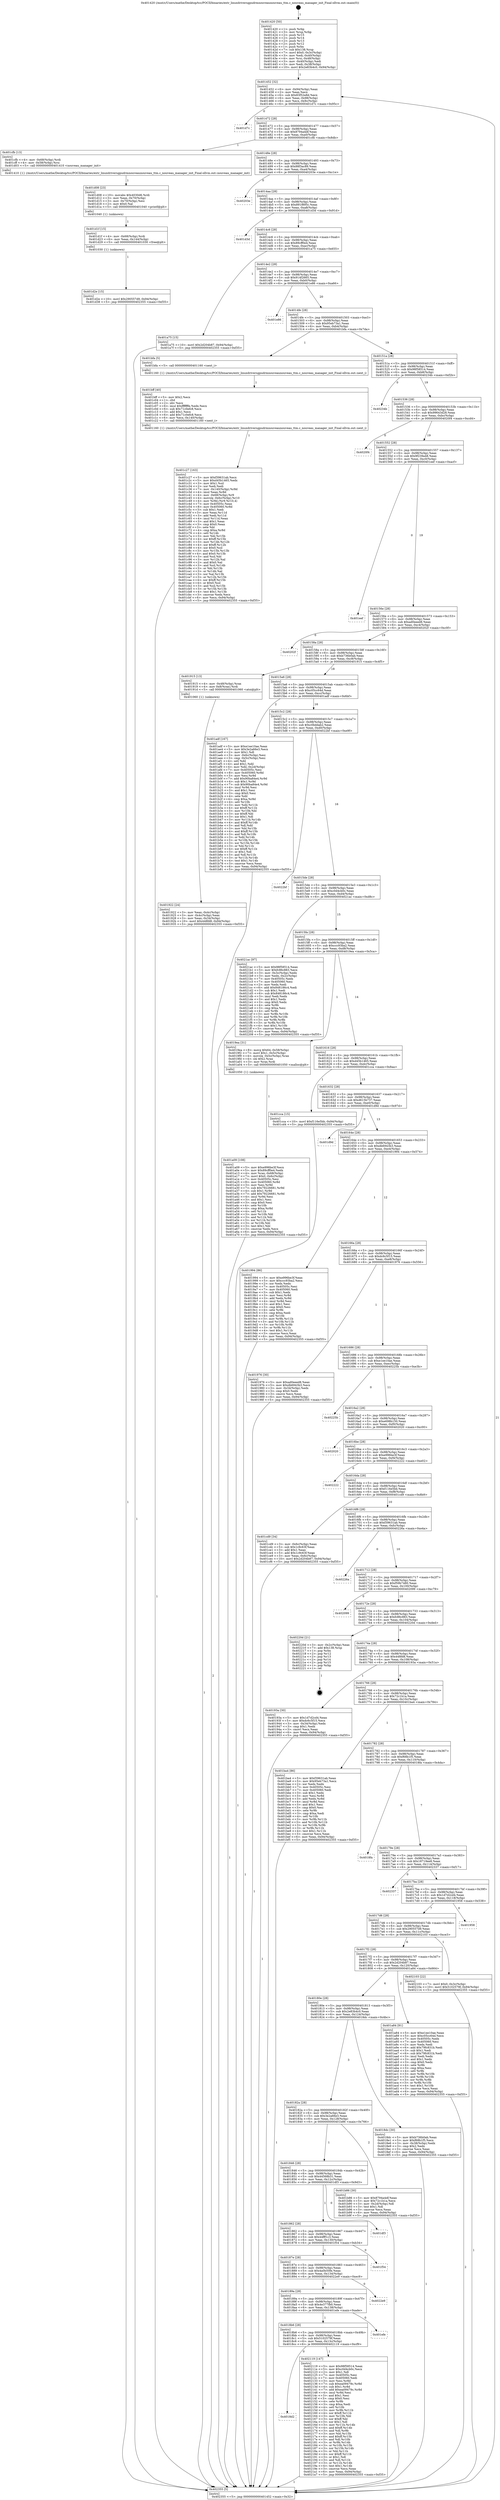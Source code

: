digraph "0x401420" {
  label = "0x401420 (/mnt/c/Users/mathe/Desktop/tcc/POCII/binaries/extr_linuxdriversgpudrmnouveaunouveau_ttm.c_nouveau_manager_init_Final-ollvm.out::main(0))"
  labelloc = "t"
  node[shape=record]

  Entry [label="",width=0.3,height=0.3,shape=circle,fillcolor=black,style=filled]
  "0x401452" [label="{
     0x401452 [32]\l
     | [instrs]\l
     &nbsp;&nbsp;0x401452 \<+6\>: mov -0x94(%rbp),%eax\l
     &nbsp;&nbsp;0x401458 \<+2\>: mov %eax,%ecx\l
     &nbsp;&nbsp;0x40145a \<+6\>: sub $0x83f52e8d,%ecx\l
     &nbsp;&nbsp;0x401460 \<+6\>: mov %eax,-0x98(%rbp)\l
     &nbsp;&nbsp;0x401466 \<+6\>: mov %ecx,-0x9c(%rbp)\l
     &nbsp;&nbsp;0x40146c \<+6\>: je 0000000000401d7c \<main+0x95c\>\l
  }"]
  "0x401d7c" [label="{
     0x401d7c\l
  }", style=dashed]
  "0x401472" [label="{
     0x401472 [28]\l
     | [instrs]\l
     &nbsp;&nbsp;0x401472 \<+5\>: jmp 0000000000401477 \<main+0x57\>\l
     &nbsp;&nbsp;0x401477 \<+6\>: mov -0x98(%rbp),%eax\l
     &nbsp;&nbsp;0x40147d \<+5\>: sub $0x8794a4df,%eax\l
     &nbsp;&nbsp;0x401482 \<+6\>: mov %eax,-0xa0(%rbp)\l
     &nbsp;&nbsp;0x401488 \<+6\>: je 0000000000401cfb \<main+0x8db\>\l
  }"]
  Exit [label="",width=0.3,height=0.3,shape=circle,fillcolor=black,style=filled,peripheries=2]
  "0x401cfb" [label="{
     0x401cfb [13]\l
     | [instrs]\l
     &nbsp;&nbsp;0x401cfb \<+4\>: mov -0x68(%rbp),%rdi\l
     &nbsp;&nbsp;0x401cff \<+4\>: mov -0x58(%rbp),%rsi\l
     &nbsp;&nbsp;0x401d03 \<+5\>: call 0000000000401410 \<nouveau_manager_init\>\l
     | [calls]\l
     &nbsp;&nbsp;0x401410 \{1\} (/mnt/c/Users/mathe/Desktop/tcc/POCII/binaries/extr_linuxdriversgpudrmnouveaunouveau_ttm.c_nouveau_manager_init_Final-ollvm.out::nouveau_manager_init)\l
  }"]
  "0x40148e" [label="{
     0x40148e [28]\l
     | [instrs]\l
     &nbsp;&nbsp;0x40148e \<+5\>: jmp 0000000000401493 \<main+0x73\>\l
     &nbsp;&nbsp;0x401493 \<+6\>: mov -0x98(%rbp),%eax\l
     &nbsp;&nbsp;0x401499 \<+5\>: sub $0x88f3ac89,%eax\l
     &nbsp;&nbsp;0x40149e \<+6\>: mov %eax,-0xa4(%rbp)\l
     &nbsp;&nbsp;0x4014a4 \<+6\>: je 000000000040203e \<main+0xc1e\>\l
  }"]
  "0x4018d2" [label="{
     0x4018d2\l
  }", style=dashed]
  "0x40203e" [label="{
     0x40203e\l
  }", style=dashed]
  "0x4014aa" [label="{
     0x4014aa [28]\l
     | [instrs]\l
     &nbsp;&nbsp;0x4014aa \<+5\>: jmp 00000000004014af \<main+0x8f\>\l
     &nbsp;&nbsp;0x4014af \<+6\>: mov -0x98(%rbp),%eax\l
     &nbsp;&nbsp;0x4014b5 \<+5\>: sub $0x891f895c,%eax\l
     &nbsp;&nbsp;0x4014ba \<+6\>: mov %eax,-0xa8(%rbp)\l
     &nbsp;&nbsp;0x4014c0 \<+6\>: je 0000000000401d3d \<main+0x91d\>\l
  }"]
  "0x402119" [label="{
     0x402119 [147]\l
     | [instrs]\l
     &nbsp;&nbsp;0x402119 \<+5\>: mov $0x98f58514,%eax\l
     &nbsp;&nbsp;0x40211e \<+5\>: mov $0xc0d4cb0c,%ecx\l
     &nbsp;&nbsp;0x402123 \<+2\>: mov $0x1,%dl\l
     &nbsp;&nbsp;0x402125 \<+7\>: mov 0x40505c,%esi\l
     &nbsp;&nbsp;0x40212c \<+7\>: mov 0x405060,%edi\l
     &nbsp;&nbsp;0x402133 \<+3\>: mov %esi,%r8d\l
     &nbsp;&nbsp;0x402136 \<+7\>: sub $0xea09479c,%r8d\l
     &nbsp;&nbsp;0x40213d \<+4\>: sub $0x1,%r8d\l
     &nbsp;&nbsp;0x402141 \<+7\>: add $0xea09479c,%r8d\l
     &nbsp;&nbsp;0x402148 \<+4\>: imul %r8d,%esi\l
     &nbsp;&nbsp;0x40214c \<+3\>: and $0x1,%esi\l
     &nbsp;&nbsp;0x40214f \<+3\>: cmp $0x0,%esi\l
     &nbsp;&nbsp;0x402152 \<+4\>: sete %r9b\l
     &nbsp;&nbsp;0x402156 \<+3\>: cmp $0xa,%edi\l
     &nbsp;&nbsp;0x402159 \<+4\>: setl %r10b\l
     &nbsp;&nbsp;0x40215d \<+3\>: mov %r9b,%r11b\l
     &nbsp;&nbsp;0x402160 \<+4\>: xor $0xff,%r11b\l
     &nbsp;&nbsp;0x402164 \<+3\>: mov %r10b,%bl\l
     &nbsp;&nbsp;0x402167 \<+3\>: xor $0xff,%bl\l
     &nbsp;&nbsp;0x40216a \<+3\>: xor $0x1,%dl\l
     &nbsp;&nbsp;0x40216d \<+3\>: mov %r11b,%r14b\l
     &nbsp;&nbsp;0x402170 \<+4\>: and $0xff,%r14b\l
     &nbsp;&nbsp;0x402174 \<+3\>: and %dl,%r9b\l
     &nbsp;&nbsp;0x402177 \<+3\>: mov %bl,%r15b\l
     &nbsp;&nbsp;0x40217a \<+4\>: and $0xff,%r15b\l
     &nbsp;&nbsp;0x40217e \<+3\>: and %dl,%r10b\l
     &nbsp;&nbsp;0x402181 \<+3\>: or %r9b,%r14b\l
     &nbsp;&nbsp;0x402184 \<+3\>: or %r10b,%r15b\l
     &nbsp;&nbsp;0x402187 \<+3\>: xor %r15b,%r14b\l
     &nbsp;&nbsp;0x40218a \<+3\>: or %bl,%r11b\l
     &nbsp;&nbsp;0x40218d \<+4\>: xor $0xff,%r11b\l
     &nbsp;&nbsp;0x402191 \<+3\>: or $0x1,%dl\l
     &nbsp;&nbsp;0x402194 \<+3\>: and %dl,%r11b\l
     &nbsp;&nbsp;0x402197 \<+3\>: or %r11b,%r14b\l
     &nbsp;&nbsp;0x40219a \<+4\>: test $0x1,%r14b\l
     &nbsp;&nbsp;0x40219e \<+3\>: cmovne %ecx,%eax\l
     &nbsp;&nbsp;0x4021a1 \<+6\>: mov %eax,-0x94(%rbp)\l
     &nbsp;&nbsp;0x4021a7 \<+5\>: jmp 0000000000402355 \<main+0xf35\>\l
  }"]
  "0x401d3d" [label="{
     0x401d3d\l
  }", style=dashed]
  "0x4014c6" [label="{
     0x4014c6 [28]\l
     | [instrs]\l
     &nbsp;&nbsp;0x4014c6 \<+5\>: jmp 00000000004014cb \<main+0xab\>\l
     &nbsp;&nbsp;0x4014cb \<+6\>: mov -0x98(%rbp),%eax\l
     &nbsp;&nbsp;0x4014d1 \<+5\>: sub $0x89cff0e4,%eax\l
     &nbsp;&nbsp;0x4014d6 \<+6\>: mov %eax,-0xac(%rbp)\l
     &nbsp;&nbsp;0x4014dc \<+6\>: je 0000000000401a75 \<main+0x655\>\l
  }"]
  "0x4018b6" [label="{
     0x4018b6 [28]\l
     | [instrs]\l
     &nbsp;&nbsp;0x4018b6 \<+5\>: jmp 00000000004018bb \<main+0x49b\>\l
     &nbsp;&nbsp;0x4018bb \<+6\>: mov -0x98(%rbp),%eax\l
     &nbsp;&nbsp;0x4018c1 \<+5\>: sub $0x5102579f,%eax\l
     &nbsp;&nbsp;0x4018c6 \<+6\>: mov %eax,-0x13c(%rbp)\l
     &nbsp;&nbsp;0x4018cc \<+6\>: je 0000000000402119 \<main+0xcf9\>\l
  }"]
  "0x401a75" [label="{
     0x401a75 [15]\l
     | [instrs]\l
     &nbsp;&nbsp;0x401a75 \<+10\>: movl $0x2d204b87,-0x94(%rbp)\l
     &nbsp;&nbsp;0x401a7f \<+5\>: jmp 0000000000402355 \<main+0xf35\>\l
  }"]
  "0x4014e2" [label="{
     0x4014e2 [28]\l
     | [instrs]\l
     &nbsp;&nbsp;0x4014e2 \<+5\>: jmp 00000000004014e7 \<main+0xc7\>\l
     &nbsp;&nbsp;0x4014e7 \<+6\>: mov -0x98(%rbp),%eax\l
     &nbsp;&nbsp;0x4014ed \<+5\>: sub $0x914f2665,%eax\l
     &nbsp;&nbsp;0x4014f2 \<+6\>: mov %eax,-0xb0(%rbp)\l
     &nbsp;&nbsp;0x4014f8 \<+6\>: je 0000000000401e86 \<main+0xa66\>\l
  }"]
  "0x401efe" [label="{
     0x401efe\l
  }", style=dashed]
  "0x401e86" [label="{
     0x401e86\l
  }", style=dashed]
  "0x4014fe" [label="{
     0x4014fe [28]\l
     | [instrs]\l
     &nbsp;&nbsp;0x4014fe \<+5\>: jmp 0000000000401503 \<main+0xe3\>\l
     &nbsp;&nbsp;0x401503 \<+6\>: mov -0x98(%rbp),%eax\l
     &nbsp;&nbsp;0x401509 \<+5\>: sub $0x95eb73a1,%eax\l
     &nbsp;&nbsp;0x40150e \<+6\>: mov %eax,-0xb4(%rbp)\l
     &nbsp;&nbsp;0x401514 \<+6\>: je 0000000000401bfa \<main+0x7da\>\l
  }"]
  "0x40189a" [label="{
     0x40189a [28]\l
     | [instrs]\l
     &nbsp;&nbsp;0x40189a \<+5\>: jmp 000000000040189f \<main+0x47f\>\l
     &nbsp;&nbsp;0x40189f \<+6\>: mov -0x98(%rbp),%eax\l
     &nbsp;&nbsp;0x4018a5 \<+5\>: sub $0x4e377fb0,%eax\l
     &nbsp;&nbsp;0x4018aa \<+6\>: mov %eax,-0x138(%rbp)\l
     &nbsp;&nbsp;0x4018b0 \<+6\>: je 0000000000401efe \<main+0xade\>\l
  }"]
  "0x401bfa" [label="{
     0x401bfa [5]\l
     | [instrs]\l
     &nbsp;&nbsp;0x401bfa \<+5\>: call 0000000000401160 \<next_i\>\l
     | [calls]\l
     &nbsp;&nbsp;0x401160 \{1\} (/mnt/c/Users/mathe/Desktop/tcc/POCII/binaries/extr_linuxdriversgpudrmnouveaunouveau_ttm.c_nouveau_manager_init_Final-ollvm.out::next_i)\l
  }"]
  "0x40151a" [label="{
     0x40151a [28]\l
     | [instrs]\l
     &nbsp;&nbsp;0x40151a \<+5\>: jmp 000000000040151f \<main+0xff\>\l
     &nbsp;&nbsp;0x40151f \<+6\>: mov -0x98(%rbp),%eax\l
     &nbsp;&nbsp;0x401525 \<+5\>: sub $0x98f58514,%eax\l
     &nbsp;&nbsp;0x40152a \<+6\>: mov %eax,-0xb8(%rbp)\l
     &nbsp;&nbsp;0x401530 \<+6\>: je 000000000040234b \<main+0xf2b\>\l
  }"]
  "0x4022e9" [label="{
     0x4022e9\l
  }", style=dashed]
  "0x40234b" [label="{
     0x40234b\l
  }", style=dashed]
  "0x401536" [label="{
     0x401536 [28]\l
     | [instrs]\l
     &nbsp;&nbsp;0x401536 \<+5\>: jmp 000000000040153b \<main+0x11b\>\l
     &nbsp;&nbsp;0x40153b \<+6\>: mov -0x98(%rbp),%eax\l
     &nbsp;&nbsp;0x401541 \<+5\>: sub $0x99643d28,%eax\l
     &nbsp;&nbsp;0x401546 \<+6\>: mov %eax,-0xbc(%rbp)\l
     &nbsp;&nbsp;0x40154c \<+6\>: je 00000000004020f4 \<main+0xcd4\>\l
  }"]
  "0x40187e" [label="{
     0x40187e [28]\l
     | [instrs]\l
     &nbsp;&nbsp;0x40187e \<+5\>: jmp 0000000000401883 \<main+0x463\>\l
     &nbsp;&nbsp;0x401883 \<+6\>: mov -0x98(%rbp),%eax\l
     &nbsp;&nbsp;0x401889 \<+5\>: sub $0x4a0b50fe,%eax\l
     &nbsp;&nbsp;0x40188e \<+6\>: mov %eax,-0x134(%rbp)\l
     &nbsp;&nbsp;0x401894 \<+6\>: je 00000000004022e9 \<main+0xec9\>\l
  }"]
  "0x4020f4" [label="{
     0x4020f4\l
  }", style=dashed]
  "0x401552" [label="{
     0x401552 [28]\l
     | [instrs]\l
     &nbsp;&nbsp;0x401552 \<+5\>: jmp 0000000000401557 \<main+0x137\>\l
     &nbsp;&nbsp;0x401557 \<+6\>: mov -0x98(%rbp),%eax\l
     &nbsp;&nbsp;0x40155d \<+5\>: sub $0x9f239a48,%eax\l
     &nbsp;&nbsp;0x401562 \<+6\>: mov %eax,-0xc0(%rbp)\l
     &nbsp;&nbsp;0x401568 \<+6\>: je 0000000000401eef \<main+0xacf\>\l
  }"]
  "0x401f54" [label="{
     0x401f54\l
  }", style=dashed]
  "0x401eef" [label="{
     0x401eef\l
  }", style=dashed]
  "0x40156e" [label="{
     0x40156e [28]\l
     | [instrs]\l
     &nbsp;&nbsp;0x40156e \<+5\>: jmp 0000000000401573 \<main+0x153\>\l
     &nbsp;&nbsp;0x401573 \<+6\>: mov -0x98(%rbp),%eax\l
     &nbsp;&nbsp;0x401579 \<+5\>: sub $0xad0eeed8,%eax\l
     &nbsp;&nbsp;0x40157e \<+6\>: mov %eax,-0xc4(%rbp)\l
     &nbsp;&nbsp;0x401584 \<+6\>: je 000000000040202f \<main+0xc0f\>\l
  }"]
  "0x401862" [label="{
     0x401862 [28]\l
     | [instrs]\l
     &nbsp;&nbsp;0x401862 \<+5\>: jmp 0000000000401867 \<main+0x447\>\l
     &nbsp;&nbsp;0x401867 \<+6\>: mov -0x98(%rbp),%eax\l
     &nbsp;&nbsp;0x40186d \<+5\>: sub $0x44fff1c3,%eax\l
     &nbsp;&nbsp;0x401872 \<+6\>: mov %eax,-0x130(%rbp)\l
     &nbsp;&nbsp;0x401878 \<+6\>: je 0000000000401f54 \<main+0xb34\>\l
  }"]
  "0x40202f" [label="{
     0x40202f\l
  }", style=dashed]
  "0x40158a" [label="{
     0x40158a [28]\l
     | [instrs]\l
     &nbsp;&nbsp;0x40158a \<+5\>: jmp 000000000040158f \<main+0x16f\>\l
     &nbsp;&nbsp;0x40158f \<+6\>: mov -0x98(%rbp),%eax\l
     &nbsp;&nbsp;0x401595 \<+5\>: sub $0xb736b0ab,%eax\l
     &nbsp;&nbsp;0x40159a \<+6\>: mov %eax,-0xc8(%rbp)\l
     &nbsp;&nbsp;0x4015a0 \<+6\>: je 0000000000401915 \<main+0x4f5\>\l
  }"]
  "0x401df3" [label="{
     0x401df3\l
  }", style=dashed]
  "0x401915" [label="{
     0x401915 [13]\l
     | [instrs]\l
     &nbsp;&nbsp;0x401915 \<+4\>: mov -0x48(%rbp),%rax\l
     &nbsp;&nbsp;0x401919 \<+4\>: mov 0x8(%rax),%rdi\l
     &nbsp;&nbsp;0x40191d \<+5\>: call 0000000000401060 \<atoi@plt\>\l
     | [calls]\l
     &nbsp;&nbsp;0x401060 \{1\} (unknown)\l
  }"]
  "0x4015a6" [label="{
     0x4015a6 [28]\l
     | [instrs]\l
     &nbsp;&nbsp;0x4015a6 \<+5\>: jmp 00000000004015ab \<main+0x18b\>\l
     &nbsp;&nbsp;0x4015ab \<+6\>: mov -0x98(%rbp),%eax\l
     &nbsp;&nbsp;0x4015b1 \<+5\>: sub $0xc05cc64d,%eax\l
     &nbsp;&nbsp;0x4015b6 \<+6\>: mov %eax,-0xcc(%rbp)\l
     &nbsp;&nbsp;0x4015bc \<+6\>: je 0000000000401adf \<main+0x6bf\>\l
  }"]
  "0x401d2e" [label="{
     0x401d2e [15]\l
     | [instrs]\l
     &nbsp;&nbsp;0x401d2e \<+10\>: movl $0x290557d9,-0x94(%rbp)\l
     &nbsp;&nbsp;0x401d38 \<+5\>: jmp 0000000000402355 \<main+0xf35\>\l
  }"]
  "0x401adf" [label="{
     0x401adf [167]\l
     | [instrs]\l
     &nbsp;&nbsp;0x401adf \<+5\>: mov $0xe1ee10ae,%eax\l
     &nbsp;&nbsp;0x401ae4 \<+5\>: mov $0x3e2a66e3,%ecx\l
     &nbsp;&nbsp;0x401ae9 \<+2\>: mov $0x1,%dl\l
     &nbsp;&nbsp;0x401aeb \<+3\>: mov -0x6c(%rbp),%esi\l
     &nbsp;&nbsp;0x401aee \<+3\>: cmp -0x5c(%rbp),%esi\l
     &nbsp;&nbsp;0x401af1 \<+4\>: setl %dil\l
     &nbsp;&nbsp;0x401af5 \<+4\>: and $0x1,%dil\l
     &nbsp;&nbsp;0x401af9 \<+4\>: mov %dil,-0x2d(%rbp)\l
     &nbsp;&nbsp;0x401afd \<+7\>: mov 0x40505c,%esi\l
     &nbsp;&nbsp;0x401b04 \<+8\>: mov 0x405060,%r8d\l
     &nbsp;&nbsp;0x401b0c \<+3\>: mov %esi,%r9d\l
     &nbsp;&nbsp;0x401b0f \<+7\>: add $0x90ba84e4,%r9d\l
     &nbsp;&nbsp;0x401b16 \<+4\>: sub $0x1,%r9d\l
     &nbsp;&nbsp;0x401b1a \<+7\>: sub $0x90ba84e4,%r9d\l
     &nbsp;&nbsp;0x401b21 \<+4\>: imul %r9d,%esi\l
     &nbsp;&nbsp;0x401b25 \<+3\>: and $0x1,%esi\l
     &nbsp;&nbsp;0x401b28 \<+3\>: cmp $0x0,%esi\l
     &nbsp;&nbsp;0x401b2b \<+4\>: sete %dil\l
     &nbsp;&nbsp;0x401b2f \<+4\>: cmp $0xa,%r8d\l
     &nbsp;&nbsp;0x401b33 \<+4\>: setl %r10b\l
     &nbsp;&nbsp;0x401b37 \<+3\>: mov %dil,%r11b\l
     &nbsp;&nbsp;0x401b3a \<+4\>: xor $0xff,%r11b\l
     &nbsp;&nbsp;0x401b3e \<+3\>: mov %r10b,%bl\l
     &nbsp;&nbsp;0x401b41 \<+3\>: xor $0xff,%bl\l
     &nbsp;&nbsp;0x401b44 \<+3\>: xor $0x1,%dl\l
     &nbsp;&nbsp;0x401b47 \<+3\>: mov %r11b,%r14b\l
     &nbsp;&nbsp;0x401b4a \<+4\>: and $0xff,%r14b\l
     &nbsp;&nbsp;0x401b4e \<+3\>: and %dl,%dil\l
     &nbsp;&nbsp;0x401b51 \<+3\>: mov %bl,%r15b\l
     &nbsp;&nbsp;0x401b54 \<+4\>: and $0xff,%r15b\l
     &nbsp;&nbsp;0x401b58 \<+3\>: and %dl,%r10b\l
     &nbsp;&nbsp;0x401b5b \<+3\>: or %dil,%r14b\l
     &nbsp;&nbsp;0x401b5e \<+3\>: or %r10b,%r15b\l
     &nbsp;&nbsp;0x401b61 \<+3\>: xor %r15b,%r14b\l
     &nbsp;&nbsp;0x401b64 \<+3\>: or %bl,%r11b\l
     &nbsp;&nbsp;0x401b67 \<+4\>: xor $0xff,%r11b\l
     &nbsp;&nbsp;0x401b6b \<+3\>: or $0x1,%dl\l
     &nbsp;&nbsp;0x401b6e \<+3\>: and %dl,%r11b\l
     &nbsp;&nbsp;0x401b71 \<+3\>: or %r11b,%r14b\l
     &nbsp;&nbsp;0x401b74 \<+4\>: test $0x1,%r14b\l
     &nbsp;&nbsp;0x401b78 \<+3\>: cmovne %ecx,%eax\l
     &nbsp;&nbsp;0x401b7b \<+6\>: mov %eax,-0x94(%rbp)\l
     &nbsp;&nbsp;0x401b81 \<+5\>: jmp 0000000000402355 \<main+0xf35\>\l
  }"]
  "0x4015c2" [label="{
     0x4015c2 [28]\l
     | [instrs]\l
     &nbsp;&nbsp;0x4015c2 \<+5\>: jmp 00000000004015c7 \<main+0x1a7\>\l
     &nbsp;&nbsp;0x4015c7 \<+6\>: mov -0x98(%rbp),%eax\l
     &nbsp;&nbsp;0x4015cd \<+5\>: sub $0xc0bddab2,%eax\l
     &nbsp;&nbsp;0x4015d2 \<+6\>: mov %eax,-0xd0(%rbp)\l
     &nbsp;&nbsp;0x4015d8 \<+6\>: je 00000000004022bf \<main+0xe9f\>\l
  }"]
  "0x401d1f" [label="{
     0x401d1f [15]\l
     | [instrs]\l
     &nbsp;&nbsp;0x401d1f \<+4\>: mov -0x68(%rbp),%rdi\l
     &nbsp;&nbsp;0x401d23 \<+6\>: mov %eax,-0x144(%rbp)\l
     &nbsp;&nbsp;0x401d29 \<+5\>: call 0000000000401030 \<free@plt\>\l
     | [calls]\l
     &nbsp;&nbsp;0x401030 \{1\} (unknown)\l
  }"]
  "0x4022bf" [label="{
     0x4022bf\l
  }", style=dashed]
  "0x4015de" [label="{
     0x4015de [28]\l
     | [instrs]\l
     &nbsp;&nbsp;0x4015de \<+5\>: jmp 00000000004015e3 \<main+0x1c3\>\l
     &nbsp;&nbsp;0x4015e3 \<+6\>: mov -0x98(%rbp),%eax\l
     &nbsp;&nbsp;0x4015e9 \<+5\>: sub $0xc0d4cb0c,%eax\l
     &nbsp;&nbsp;0x4015ee \<+6\>: mov %eax,-0xd4(%rbp)\l
     &nbsp;&nbsp;0x4015f4 \<+6\>: je 00000000004021ac \<main+0xd8c\>\l
  }"]
  "0x401d08" [label="{
     0x401d08 [23]\l
     | [instrs]\l
     &nbsp;&nbsp;0x401d08 \<+10\>: movabs $0x4030d6,%rdi\l
     &nbsp;&nbsp;0x401d12 \<+3\>: mov %eax,-0x70(%rbp)\l
     &nbsp;&nbsp;0x401d15 \<+3\>: mov -0x70(%rbp),%esi\l
     &nbsp;&nbsp;0x401d18 \<+2\>: mov $0x0,%al\l
     &nbsp;&nbsp;0x401d1a \<+5\>: call 0000000000401040 \<printf@plt\>\l
     | [calls]\l
     &nbsp;&nbsp;0x401040 \{1\} (unknown)\l
  }"]
  "0x4021ac" [label="{
     0x4021ac [97]\l
     | [instrs]\l
     &nbsp;&nbsp;0x4021ac \<+5\>: mov $0x98f58514,%eax\l
     &nbsp;&nbsp;0x4021b1 \<+5\>: mov $0xfc86c883,%ecx\l
     &nbsp;&nbsp;0x4021b6 \<+3\>: mov -0x3c(%rbp),%edx\l
     &nbsp;&nbsp;0x4021b9 \<+3\>: mov %edx,-0x2c(%rbp)\l
     &nbsp;&nbsp;0x4021bc \<+7\>: mov 0x40505c,%edx\l
     &nbsp;&nbsp;0x4021c3 \<+7\>: mov 0x405060,%esi\l
     &nbsp;&nbsp;0x4021ca \<+2\>: mov %edx,%edi\l
     &nbsp;&nbsp;0x4021cc \<+6\>: add $0x848186c4,%edi\l
     &nbsp;&nbsp;0x4021d2 \<+3\>: sub $0x1,%edi\l
     &nbsp;&nbsp;0x4021d5 \<+6\>: sub $0x848186c4,%edi\l
     &nbsp;&nbsp;0x4021db \<+3\>: imul %edi,%edx\l
     &nbsp;&nbsp;0x4021de \<+3\>: and $0x1,%edx\l
     &nbsp;&nbsp;0x4021e1 \<+3\>: cmp $0x0,%edx\l
     &nbsp;&nbsp;0x4021e4 \<+4\>: sete %r8b\l
     &nbsp;&nbsp;0x4021e8 \<+3\>: cmp $0xa,%esi\l
     &nbsp;&nbsp;0x4021eb \<+4\>: setl %r9b\l
     &nbsp;&nbsp;0x4021ef \<+3\>: mov %r8b,%r10b\l
     &nbsp;&nbsp;0x4021f2 \<+3\>: and %r9b,%r10b\l
     &nbsp;&nbsp;0x4021f5 \<+3\>: xor %r9b,%r8b\l
     &nbsp;&nbsp;0x4021f8 \<+3\>: or %r8b,%r10b\l
     &nbsp;&nbsp;0x4021fb \<+4\>: test $0x1,%r10b\l
     &nbsp;&nbsp;0x4021ff \<+3\>: cmovne %ecx,%eax\l
     &nbsp;&nbsp;0x402202 \<+6\>: mov %eax,-0x94(%rbp)\l
     &nbsp;&nbsp;0x402208 \<+5\>: jmp 0000000000402355 \<main+0xf35\>\l
  }"]
  "0x4015fa" [label="{
     0x4015fa [28]\l
     | [instrs]\l
     &nbsp;&nbsp;0x4015fa \<+5\>: jmp 00000000004015ff \<main+0x1df\>\l
     &nbsp;&nbsp;0x4015ff \<+6\>: mov -0x98(%rbp),%eax\l
     &nbsp;&nbsp;0x401605 \<+5\>: sub $0xccc93ba2,%eax\l
     &nbsp;&nbsp;0x40160a \<+6\>: mov %eax,-0xd8(%rbp)\l
     &nbsp;&nbsp;0x401610 \<+6\>: je 00000000004019ea \<main+0x5ca\>\l
  }"]
  "0x401c27" [label="{
     0x401c27 [163]\l
     | [instrs]\l
     &nbsp;&nbsp;0x401c27 \<+5\>: mov $0xf39631ab,%ecx\l
     &nbsp;&nbsp;0x401c2c \<+5\>: mov $0xd45b1465,%edx\l
     &nbsp;&nbsp;0x401c31 \<+3\>: mov $0x1,%sil\l
     &nbsp;&nbsp;0x401c34 \<+2\>: xor %edi,%edi\l
     &nbsp;&nbsp;0x401c36 \<+7\>: mov -0x140(%rbp),%r8d\l
     &nbsp;&nbsp;0x401c3d \<+4\>: imul %eax,%r8d\l
     &nbsp;&nbsp;0x401c41 \<+4\>: mov -0x68(%rbp),%r9\l
     &nbsp;&nbsp;0x401c45 \<+4\>: movslq -0x6c(%rbp),%r10\l
     &nbsp;&nbsp;0x401c49 \<+4\>: mov %r8d,(%r9,%r10,4)\l
     &nbsp;&nbsp;0x401c4d \<+7\>: mov 0x40505c,%eax\l
     &nbsp;&nbsp;0x401c54 \<+8\>: mov 0x405060,%r8d\l
     &nbsp;&nbsp;0x401c5c \<+3\>: sub $0x1,%edi\l
     &nbsp;&nbsp;0x401c5f \<+3\>: mov %eax,%r11d\l
     &nbsp;&nbsp;0x401c62 \<+3\>: add %edi,%r11d\l
     &nbsp;&nbsp;0x401c65 \<+4\>: imul %r11d,%eax\l
     &nbsp;&nbsp;0x401c69 \<+3\>: and $0x1,%eax\l
     &nbsp;&nbsp;0x401c6c \<+3\>: cmp $0x0,%eax\l
     &nbsp;&nbsp;0x401c6f \<+3\>: sete %bl\l
     &nbsp;&nbsp;0x401c72 \<+4\>: cmp $0xa,%r8d\l
     &nbsp;&nbsp;0x401c76 \<+4\>: setl %r14b\l
     &nbsp;&nbsp;0x401c7a \<+3\>: mov %bl,%r15b\l
     &nbsp;&nbsp;0x401c7d \<+4\>: xor $0xff,%r15b\l
     &nbsp;&nbsp;0x401c81 \<+3\>: mov %r14b,%r12b\l
     &nbsp;&nbsp;0x401c84 \<+4\>: xor $0xff,%r12b\l
     &nbsp;&nbsp;0x401c88 \<+4\>: xor $0x0,%sil\l
     &nbsp;&nbsp;0x401c8c \<+3\>: mov %r15b,%r13b\l
     &nbsp;&nbsp;0x401c8f \<+4\>: and $0x0,%r13b\l
     &nbsp;&nbsp;0x401c93 \<+3\>: and %sil,%bl\l
     &nbsp;&nbsp;0x401c96 \<+3\>: mov %r12b,%al\l
     &nbsp;&nbsp;0x401c99 \<+2\>: and $0x0,%al\l
     &nbsp;&nbsp;0x401c9b \<+3\>: and %sil,%r14b\l
     &nbsp;&nbsp;0x401c9e \<+3\>: or %bl,%r13b\l
     &nbsp;&nbsp;0x401ca1 \<+3\>: or %r14b,%al\l
     &nbsp;&nbsp;0x401ca4 \<+3\>: xor %al,%r13b\l
     &nbsp;&nbsp;0x401ca7 \<+3\>: or %r12b,%r15b\l
     &nbsp;&nbsp;0x401caa \<+4\>: xor $0xff,%r15b\l
     &nbsp;&nbsp;0x401cae \<+4\>: or $0x0,%sil\l
     &nbsp;&nbsp;0x401cb2 \<+3\>: and %sil,%r15b\l
     &nbsp;&nbsp;0x401cb5 \<+3\>: or %r15b,%r13b\l
     &nbsp;&nbsp;0x401cb8 \<+4\>: test $0x1,%r13b\l
     &nbsp;&nbsp;0x401cbc \<+3\>: cmovne %edx,%ecx\l
     &nbsp;&nbsp;0x401cbf \<+6\>: mov %ecx,-0x94(%rbp)\l
     &nbsp;&nbsp;0x401cc5 \<+5\>: jmp 0000000000402355 \<main+0xf35\>\l
  }"]
  "0x4019ea" [label="{
     0x4019ea [31]\l
     | [instrs]\l
     &nbsp;&nbsp;0x4019ea \<+8\>: movq $0x64,-0x58(%rbp)\l
     &nbsp;&nbsp;0x4019f2 \<+7\>: movl $0x1,-0x5c(%rbp)\l
     &nbsp;&nbsp;0x4019f9 \<+4\>: movslq -0x5c(%rbp),%rax\l
     &nbsp;&nbsp;0x4019fd \<+4\>: shl $0x2,%rax\l
     &nbsp;&nbsp;0x401a01 \<+3\>: mov %rax,%rdi\l
     &nbsp;&nbsp;0x401a04 \<+5\>: call 0000000000401050 \<malloc@plt\>\l
     | [calls]\l
     &nbsp;&nbsp;0x401050 \{1\} (unknown)\l
  }"]
  "0x401616" [label="{
     0x401616 [28]\l
     | [instrs]\l
     &nbsp;&nbsp;0x401616 \<+5\>: jmp 000000000040161b \<main+0x1fb\>\l
     &nbsp;&nbsp;0x40161b \<+6\>: mov -0x98(%rbp),%eax\l
     &nbsp;&nbsp;0x401621 \<+5\>: sub $0xd45b1465,%eax\l
     &nbsp;&nbsp;0x401626 \<+6\>: mov %eax,-0xdc(%rbp)\l
     &nbsp;&nbsp;0x40162c \<+6\>: je 0000000000401cca \<main+0x8aa\>\l
  }"]
  "0x401bff" [label="{
     0x401bff [40]\l
     | [instrs]\l
     &nbsp;&nbsp;0x401bff \<+5\>: mov $0x2,%ecx\l
     &nbsp;&nbsp;0x401c04 \<+1\>: cltd\l
     &nbsp;&nbsp;0x401c05 \<+2\>: idiv %ecx\l
     &nbsp;&nbsp;0x401c07 \<+6\>: imul $0xfffffffe,%edx,%ecx\l
     &nbsp;&nbsp;0x401c0d \<+6\>: sub $0x71c0efc8,%ecx\l
     &nbsp;&nbsp;0x401c13 \<+3\>: add $0x1,%ecx\l
     &nbsp;&nbsp;0x401c16 \<+6\>: add $0x71c0efc8,%ecx\l
     &nbsp;&nbsp;0x401c1c \<+6\>: mov %ecx,-0x140(%rbp)\l
     &nbsp;&nbsp;0x401c22 \<+5\>: call 0000000000401160 \<next_i\>\l
     | [calls]\l
     &nbsp;&nbsp;0x401160 \{1\} (/mnt/c/Users/mathe/Desktop/tcc/POCII/binaries/extr_linuxdriversgpudrmnouveaunouveau_ttm.c_nouveau_manager_init_Final-ollvm.out::next_i)\l
  }"]
  "0x401cca" [label="{
     0x401cca [15]\l
     | [instrs]\l
     &nbsp;&nbsp;0x401cca \<+10\>: movl $0xf116e5bb,-0x94(%rbp)\l
     &nbsp;&nbsp;0x401cd4 \<+5\>: jmp 0000000000402355 \<main+0xf35\>\l
  }"]
  "0x401632" [label="{
     0x401632 [28]\l
     | [instrs]\l
     &nbsp;&nbsp;0x401632 \<+5\>: jmp 0000000000401637 \<main+0x217\>\l
     &nbsp;&nbsp;0x401637 \<+6\>: mov -0x98(%rbp),%eax\l
     &nbsp;&nbsp;0x40163d \<+5\>: sub $0xd615b737,%eax\l
     &nbsp;&nbsp;0x401642 \<+6\>: mov %eax,-0xe0(%rbp)\l
     &nbsp;&nbsp;0x401648 \<+6\>: je 0000000000401d9d \<main+0x97d\>\l
  }"]
  "0x401846" [label="{
     0x401846 [28]\l
     | [instrs]\l
     &nbsp;&nbsp;0x401846 \<+5\>: jmp 000000000040184b \<main+0x42b\>\l
     &nbsp;&nbsp;0x40184b \<+6\>: mov -0x98(%rbp),%eax\l
     &nbsp;&nbsp;0x401851 \<+5\>: sub $0x44568b31,%eax\l
     &nbsp;&nbsp;0x401856 \<+6\>: mov %eax,-0x12c(%rbp)\l
     &nbsp;&nbsp;0x40185c \<+6\>: je 0000000000401df3 \<main+0x9d3\>\l
  }"]
  "0x401d9d" [label="{
     0x401d9d\l
  }", style=dashed]
  "0x40164e" [label="{
     0x40164e [28]\l
     | [instrs]\l
     &nbsp;&nbsp;0x40164e \<+5\>: jmp 0000000000401653 \<main+0x233\>\l
     &nbsp;&nbsp;0x401653 \<+6\>: mov -0x98(%rbp),%eax\l
     &nbsp;&nbsp;0x401659 \<+5\>: sub $0xdb6943b3,%eax\l
     &nbsp;&nbsp;0x40165e \<+6\>: mov %eax,-0xe4(%rbp)\l
     &nbsp;&nbsp;0x401664 \<+6\>: je 0000000000401994 \<main+0x574\>\l
  }"]
  "0x401b86" [label="{
     0x401b86 [30]\l
     | [instrs]\l
     &nbsp;&nbsp;0x401b86 \<+5\>: mov $0x8794a4df,%eax\l
     &nbsp;&nbsp;0x401b8b \<+5\>: mov $0x72c1b1a,%ecx\l
     &nbsp;&nbsp;0x401b90 \<+3\>: mov -0x2d(%rbp),%dl\l
     &nbsp;&nbsp;0x401b93 \<+3\>: test $0x1,%dl\l
     &nbsp;&nbsp;0x401b96 \<+3\>: cmovne %ecx,%eax\l
     &nbsp;&nbsp;0x401b99 \<+6\>: mov %eax,-0x94(%rbp)\l
     &nbsp;&nbsp;0x401b9f \<+5\>: jmp 0000000000402355 \<main+0xf35\>\l
  }"]
  "0x401994" [label="{
     0x401994 [86]\l
     | [instrs]\l
     &nbsp;&nbsp;0x401994 \<+5\>: mov $0xe996be3f,%eax\l
     &nbsp;&nbsp;0x401999 \<+5\>: mov $0xccc93ba2,%ecx\l
     &nbsp;&nbsp;0x40199e \<+2\>: xor %edx,%edx\l
     &nbsp;&nbsp;0x4019a0 \<+7\>: mov 0x40505c,%esi\l
     &nbsp;&nbsp;0x4019a7 \<+7\>: mov 0x405060,%edi\l
     &nbsp;&nbsp;0x4019ae \<+3\>: sub $0x1,%edx\l
     &nbsp;&nbsp;0x4019b1 \<+3\>: mov %esi,%r8d\l
     &nbsp;&nbsp;0x4019b4 \<+3\>: add %edx,%r8d\l
     &nbsp;&nbsp;0x4019b7 \<+4\>: imul %r8d,%esi\l
     &nbsp;&nbsp;0x4019bb \<+3\>: and $0x1,%esi\l
     &nbsp;&nbsp;0x4019be \<+3\>: cmp $0x0,%esi\l
     &nbsp;&nbsp;0x4019c1 \<+4\>: sete %r9b\l
     &nbsp;&nbsp;0x4019c5 \<+3\>: cmp $0xa,%edi\l
     &nbsp;&nbsp;0x4019c8 \<+4\>: setl %r10b\l
     &nbsp;&nbsp;0x4019cc \<+3\>: mov %r9b,%r11b\l
     &nbsp;&nbsp;0x4019cf \<+3\>: and %r10b,%r11b\l
     &nbsp;&nbsp;0x4019d2 \<+3\>: xor %r10b,%r9b\l
     &nbsp;&nbsp;0x4019d5 \<+3\>: or %r9b,%r11b\l
     &nbsp;&nbsp;0x4019d8 \<+4\>: test $0x1,%r11b\l
     &nbsp;&nbsp;0x4019dc \<+3\>: cmovne %ecx,%eax\l
     &nbsp;&nbsp;0x4019df \<+6\>: mov %eax,-0x94(%rbp)\l
     &nbsp;&nbsp;0x4019e5 \<+5\>: jmp 0000000000402355 \<main+0xf35\>\l
  }"]
  "0x40166a" [label="{
     0x40166a [28]\l
     | [instrs]\l
     &nbsp;&nbsp;0x40166a \<+5\>: jmp 000000000040166f \<main+0x24f\>\l
     &nbsp;&nbsp;0x40166f \<+6\>: mov -0x98(%rbp),%eax\l
     &nbsp;&nbsp;0x401675 \<+5\>: sub $0xdc6c5f15,%eax\l
     &nbsp;&nbsp;0x40167a \<+6\>: mov %eax,-0xe8(%rbp)\l
     &nbsp;&nbsp;0x401680 \<+6\>: je 0000000000401976 \<main+0x556\>\l
  }"]
  "0x401a09" [label="{
     0x401a09 [108]\l
     | [instrs]\l
     &nbsp;&nbsp;0x401a09 \<+5\>: mov $0xe996be3f,%ecx\l
     &nbsp;&nbsp;0x401a0e \<+5\>: mov $0x89cff0e4,%edx\l
     &nbsp;&nbsp;0x401a13 \<+4\>: mov %rax,-0x68(%rbp)\l
     &nbsp;&nbsp;0x401a17 \<+7\>: movl $0x0,-0x6c(%rbp)\l
     &nbsp;&nbsp;0x401a1e \<+7\>: mov 0x40505c,%esi\l
     &nbsp;&nbsp;0x401a25 \<+8\>: mov 0x405060,%r8d\l
     &nbsp;&nbsp;0x401a2d \<+3\>: mov %esi,%r9d\l
     &nbsp;&nbsp;0x401a30 \<+7\>: sub $0x79226681,%r9d\l
     &nbsp;&nbsp;0x401a37 \<+4\>: sub $0x1,%r9d\l
     &nbsp;&nbsp;0x401a3b \<+7\>: add $0x79226681,%r9d\l
     &nbsp;&nbsp;0x401a42 \<+4\>: imul %r9d,%esi\l
     &nbsp;&nbsp;0x401a46 \<+3\>: and $0x1,%esi\l
     &nbsp;&nbsp;0x401a49 \<+3\>: cmp $0x0,%esi\l
     &nbsp;&nbsp;0x401a4c \<+4\>: sete %r10b\l
     &nbsp;&nbsp;0x401a50 \<+4\>: cmp $0xa,%r8d\l
     &nbsp;&nbsp;0x401a54 \<+4\>: setl %r11b\l
     &nbsp;&nbsp;0x401a58 \<+3\>: mov %r10b,%bl\l
     &nbsp;&nbsp;0x401a5b \<+3\>: and %r11b,%bl\l
     &nbsp;&nbsp;0x401a5e \<+3\>: xor %r11b,%r10b\l
     &nbsp;&nbsp;0x401a61 \<+3\>: or %r10b,%bl\l
     &nbsp;&nbsp;0x401a64 \<+3\>: test $0x1,%bl\l
     &nbsp;&nbsp;0x401a67 \<+3\>: cmovne %edx,%ecx\l
     &nbsp;&nbsp;0x401a6a \<+6\>: mov %ecx,-0x94(%rbp)\l
     &nbsp;&nbsp;0x401a70 \<+5\>: jmp 0000000000402355 \<main+0xf35\>\l
  }"]
  "0x401976" [label="{
     0x401976 [30]\l
     | [instrs]\l
     &nbsp;&nbsp;0x401976 \<+5\>: mov $0xad0eeed8,%eax\l
     &nbsp;&nbsp;0x40197b \<+5\>: mov $0xdb6943b3,%ecx\l
     &nbsp;&nbsp;0x401980 \<+3\>: mov -0x34(%rbp),%edx\l
     &nbsp;&nbsp;0x401983 \<+3\>: cmp $0x0,%edx\l
     &nbsp;&nbsp;0x401986 \<+3\>: cmove %ecx,%eax\l
     &nbsp;&nbsp;0x401989 \<+6\>: mov %eax,-0x94(%rbp)\l
     &nbsp;&nbsp;0x40198f \<+5\>: jmp 0000000000402355 \<main+0xf35\>\l
  }"]
  "0x401686" [label="{
     0x401686 [28]\l
     | [instrs]\l
     &nbsp;&nbsp;0x401686 \<+5\>: jmp 000000000040168b \<main+0x26b\>\l
     &nbsp;&nbsp;0x40168b \<+6\>: mov -0x98(%rbp),%eax\l
     &nbsp;&nbsp;0x401691 \<+5\>: sub $0xe1ee10ae,%eax\l
     &nbsp;&nbsp;0x401696 \<+6\>: mov %eax,-0xec(%rbp)\l
     &nbsp;&nbsp;0x40169c \<+6\>: je 000000000040225b \<main+0xe3b\>\l
  }"]
  "0x401922" [label="{
     0x401922 [24]\l
     | [instrs]\l
     &nbsp;&nbsp;0x401922 \<+3\>: mov %eax,-0x4c(%rbp)\l
     &nbsp;&nbsp;0x401925 \<+3\>: mov -0x4c(%rbp),%eax\l
     &nbsp;&nbsp;0x401928 \<+3\>: mov %eax,-0x34(%rbp)\l
     &nbsp;&nbsp;0x40192b \<+10\>: movl $0x448fd8,-0x94(%rbp)\l
     &nbsp;&nbsp;0x401935 \<+5\>: jmp 0000000000402355 \<main+0xf35\>\l
  }"]
  "0x40225b" [label="{
     0x40225b\l
  }", style=dashed]
  "0x4016a2" [label="{
     0x4016a2 [28]\l
     | [instrs]\l
     &nbsp;&nbsp;0x4016a2 \<+5\>: jmp 00000000004016a7 \<main+0x287\>\l
     &nbsp;&nbsp;0x4016a7 \<+6\>: mov -0x98(%rbp),%eax\l
     &nbsp;&nbsp;0x4016ad \<+5\>: sub $0xe698b150,%eax\l
     &nbsp;&nbsp;0x4016b2 \<+6\>: mov %eax,-0xf0(%rbp)\l
     &nbsp;&nbsp;0x4016b8 \<+6\>: je 0000000000402020 \<main+0xc00\>\l
  }"]
  "0x401420" [label="{
     0x401420 [50]\l
     | [instrs]\l
     &nbsp;&nbsp;0x401420 \<+1\>: push %rbp\l
     &nbsp;&nbsp;0x401421 \<+3\>: mov %rsp,%rbp\l
     &nbsp;&nbsp;0x401424 \<+2\>: push %r15\l
     &nbsp;&nbsp;0x401426 \<+2\>: push %r14\l
     &nbsp;&nbsp;0x401428 \<+2\>: push %r13\l
     &nbsp;&nbsp;0x40142a \<+2\>: push %r12\l
     &nbsp;&nbsp;0x40142c \<+1\>: push %rbx\l
     &nbsp;&nbsp;0x40142d \<+7\>: sub $0x138,%rsp\l
     &nbsp;&nbsp;0x401434 \<+7\>: movl $0x0,-0x3c(%rbp)\l
     &nbsp;&nbsp;0x40143b \<+3\>: mov %edi,-0x40(%rbp)\l
     &nbsp;&nbsp;0x40143e \<+4\>: mov %rsi,-0x48(%rbp)\l
     &nbsp;&nbsp;0x401442 \<+3\>: mov -0x40(%rbp),%edi\l
     &nbsp;&nbsp;0x401445 \<+3\>: mov %edi,-0x38(%rbp)\l
     &nbsp;&nbsp;0x401448 \<+10\>: movl $0x2e83b4c0,-0x94(%rbp)\l
  }"]
  "0x402020" [label="{
     0x402020\l
  }", style=dashed]
  "0x4016be" [label="{
     0x4016be [28]\l
     | [instrs]\l
     &nbsp;&nbsp;0x4016be \<+5\>: jmp 00000000004016c3 \<main+0x2a3\>\l
     &nbsp;&nbsp;0x4016c3 \<+6\>: mov -0x98(%rbp),%eax\l
     &nbsp;&nbsp;0x4016c9 \<+5\>: sub $0xe996be3f,%eax\l
     &nbsp;&nbsp;0x4016ce \<+6\>: mov %eax,-0xf4(%rbp)\l
     &nbsp;&nbsp;0x4016d4 \<+6\>: je 0000000000402222 \<main+0xe02\>\l
  }"]
  "0x402355" [label="{
     0x402355 [5]\l
     | [instrs]\l
     &nbsp;&nbsp;0x402355 \<+5\>: jmp 0000000000401452 \<main+0x32\>\l
  }"]
  "0x402222" [label="{
     0x402222\l
  }", style=dashed]
  "0x4016da" [label="{
     0x4016da [28]\l
     | [instrs]\l
     &nbsp;&nbsp;0x4016da \<+5\>: jmp 00000000004016df \<main+0x2bf\>\l
     &nbsp;&nbsp;0x4016df \<+6\>: mov -0x98(%rbp),%eax\l
     &nbsp;&nbsp;0x4016e5 \<+5\>: sub $0xf116e5bb,%eax\l
     &nbsp;&nbsp;0x4016ea \<+6\>: mov %eax,-0xf8(%rbp)\l
     &nbsp;&nbsp;0x4016f0 \<+6\>: je 0000000000401cd9 \<main+0x8b9\>\l
  }"]
  "0x40182a" [label="{
     0x40182a [28]\l
     | [instrs]\l
     &nbsp;&nbsp;0x40182a \<+5\>: jmp 000000000040182f \<main+0x40f\>\l
     &nbsp;&nbsp;0x40182f \<+6\>: mov -0x98(%rbp),%eax\l
     &nbsp;&nbsp;0x401835 \<+5\>: sub $0x3e2a66e3,%eax\l
     &nbsp;&nbsp;0x40183a \<+6\>: mov %eax,-0x128(%rbp)\l
     &nbsp;&nbsp;0x401840 \<+6\>: je 0000000000401b86 \<main+0x766\>\l
  }"]
  "0x401cd9" [label="{
     0x401cd9 [34]\l
     | [instrs]\l
     &nbsp;&nbsp;0x401cd9 \<+3\>: mov -0x6c(%rbp),%eax\l
     &nbsp;&nbsp;0x401cdc \<+5\>: sub $0x1c9c63f,%eax\l
     &nbsp;&nbsp;0x401ce1 \<+3\>: add $0x1,%eax\l
     &nbsp;&nbsp;0x401ce4 \<+5\>: add $0x1c9c63f,%eax\l
     &nbsp;&nbsp;0x401ce9 \<+3\>: mov %eax,-0x6c(%rbp)\l
     &nbsp;&nbsp;0x401cec \<+10\>: movl $0x2d204b87,-0x94(%rbp)\l
     &nbsp;&nbsp;0x401cf6 \<+5\>: jmp 0000000000402355 \<main+0xf35\>\l
  }"]
  "0x4016f6" [label="{
     0x4016f6 [28]\l
     | [instrs]\l
     &nbsp;&nbsp;0x4016f6 \<+5\>: jmp 00000000004016fb \<main+0x2db\>\l
     &nbsp;&nbsp;0x4016fb \<+6\>: mov -0x98(%rbp),%eax\l
     &nbsp;&nbsp;0x401701 \<+5\>: sub $0xf39631ab,%eax\l
     &nbsp;&nbsp;0x401706 \<+6\>: mov %eax,-0xfc(%rbp)\l
     &nbsp;&nbsp;0x40170c \<+6\>: je 000000000040226a \<main+0xe4a\>\l
  }"]
  "0x4018dc" [label="{
     0x4018dc [30]\l
     | [instrs]\l
     &nbsp;&nbsp;0x4018dc \<+5\>: mov $0xb736b0ab,%eax\l
     &nbsp;&nbsp;0x4018e1 \<+5\>: mov $0xf68b1f5,%ecx\l
     &nbsp;&nbsp;0x4018e6 \<+3\>: mov -0x38(%rbp),%edx\l
     &nbsp;&nbsp;0x4018e9 \<+3\>: cmp $0x2,%edx\l
     &nbsp;&nbsp;0x4018ec \<+3\>: cmovne %ecx,%eax\l
     &nbsp;&nbsp;0x4018ef \<+6\>: mov %eax,-0x94(%rbp)\l
     &nbsp;&nbsp;0x4018f5 \<+5\>: jmp 0000000000402355 \<main+0xf35\>\l
  }"]
  "0x40226a" [label="{
     0x40226a\l
  }", style=dashed]
  "0x401712" [label="{
     0x401712 [28]\l
     | [instrs]\l
     &nbsp;&nbsp;0x401712 \<+5\>: jmp 0000000000401717 \<main+0x2f7\>\l
     &nbsp;&nbsp;0x401717 \<+6\>: mov -0x98(%rbp),%eax\l
     &nbsp;&nbsp;0x40171d \<+5\>: sub $0xf59b7480,%eax\l
     &nbsp;&nbsp;0x401722 \<+6\>: mov %eax,-0x100(%rbp)\l
     &nbsp;&nbsp;0x401728 \<+6\>: je 0000000000402099 \<main+0xc79\>\l
  }"]
  "0x40180e" [label="{
     0x40180e [28]\l
     | [instrs]\l
     &nbsp;&nbsp;0x40180e \<+5\>: jmp 0000000000401813 \<main+0x3f3\>\l
     &nbsp;&nbsp;0x401813 \<+6\>: mov -0x98(%rbp),%eax\l
     &nbsp;&nbsp;0x401819 \<+5\>: sub $0x2e83b4c0,%eax\l
     &nbsp;&nbsp;0x40181e \<+6\>: mov %eax,-0x124(%rbp)\l
     &nbsp;&nbsp;0x401824 \<+6\>: je 00000000004018dc \<main+0x4bc\>\l
  }"]
  "0x402099" [label="{
     0x402099\l
  }", style=dashed]
  "0x40172e" [label="{
     0x40172e [28]\l
     | [instrs]\l
     &nbsp;&nbsp;0x40172e \<+5\>: jmp 0000000000401733 \<main+0x313\>\l
     &nbsp;&nbsp;0x401733 \<+6\>: mov -0x98(%rbp),%eax\l
     &nbsp;&nbsp;0x401739 \<+5\>: sub $0xfc86c883,%eax\l
     &nbsp;&nbsp;0x40173e \<+6\>: mov %eax,-0x104(%rbp)\l
     &nbsp;&nbsp;0x401744 \<+6\>: je 000000000040220d \<main+0xded\>\l
  }"]
  "0x401a84" [label="{
     0x401a84 [91]\l
     | [instrs]\l
     &nbsp;&nbsp;0x401a84 \<+5\>: mov $0xe1ee10ae,%eax\l
     &nbsp;&nbsp;0x401a89 \<+5\>: mov $0xc05cc64d,%ecx\l
     &nbsp;&nbsp;0x401a8e \<+7\>: mov 0x40505c,%edx\l
     &nbsp;&nbsp;0x401a95 \<+7\>: mov 0x405060,%esi\l
     &nbsp;&nbsp;0x401a9c \<+2\>: mov %edx,%edi\l
     &nbsp;&nbsp;0x401a9e \<+6\>: add $0x79fc831b,%edi\l
     &nbsp;&nbsp;0x401aa4 \<+3\>: sub $0x1,%edi\l
     &nbsp;&nbsp;0x401aa7 \<+6\>: sub $0x79fc831b,%edi\l
     &nbsp;&nbsp;0x401aad \<+3\>: imul %edi,%edx\l
     &nbsp;&nbsp;0x401ab0 \<+3\>: and $0x1,%edx\l
     &nbsp;&nbsp;0x401ab3 \<+3\>: cmp $0x0,%edx\l
     &nbsp;&nbsp;0x401ab6 \<+4\>: sete %r8b\l
     &nbsp;&nbsp;0x401aba \<+3\>: cmp $0xa,%esi\l
     &nbsp;&nbsp;0x401abd \<+4\>: setl %r9b\l
     &nbsp;&nbsp;0x401ac1 \<+3\>: mov %r8b,%r10b\l
     &nbsp;&nbsp;0x401ac4 \<+3\>: and %r9b,%r10b\l
     &nbsp;&nbsp;0x401ac7 \<+3\>: xor %r9b,%r8b\l
     &nbsp;&nbsp;0x401aca \<+3\>: or %r8b,%r10b\l
     &nbsp;&nbsp;0x401acd \<+4\>: test $0x1,%r10b\l
     &nbsp;&nbsp;0x401ad1 \<+3\>: cmovne %ecx,%eax\l
     &nbsp;&nbsp;0x401ad4 \<+6\>: mov %eax,-0x94(%rbp)\l
     &nbsp;&nbsp;0x401ada \<+5\>: jmp 0000000000402355 \<main+0xf35\>\l
  }"]
  "0x40220d" [label="{
     0x40220d [21]\l
     | [instrs]\l
     &nbsp;&nbsp;0x40220d \<+3\>: mov -0x2c(%rbp),%eax\l
     &nbsp;&nbsp;0x402210 \<+7\>: add $0x138,%rsp\l
     &nbsp;&nbsp;0x402217 \<+1\>: pop %rbx\l
     &nbsp;&nbsp;0x402218 \<+2\>: pop %r12\l
     &nbsp;&nbsp;0x40221a \<+2\>: pop %r13\l
     &nbsp;&nbsp;0x40221c \<+2\>: pop %r14\l
     &nbsp;&nbsp;0x40221e \<+2\>: pop %r15\l
     &nbsp;&nbsp;0x402220 \<+1\>: pop %rbp\l
     &nbsp;&nbsp;0x402221 \<+1\>: ret\l
  }"]
  "0x40174a" [label="{
     0x40174a [28]\l
     | [instrs]\l
     &nbsp;&nbsp;0x40174a \<+5\>: jmp 000000000040174f \<main+0x32f\>\l
     &nbsp;&nbsp;0x40174f \<+6\>: mov -0x98(%rbp),%eax\l
     &nbsp;&nbsp;0x401755 \<+5\>: sub $0x448fd8,%eax\l
     &nbsp;&nbsp;0x40175a \<+6\>: mov %eax,-0x108(%rbp)\l
     &nbsp;&nbsp;0x401760 \<+6\>: je 000000000040193a \<main+0x51a\>\l
  }"]
  "0x4017f2" [label="{
     0x4017f2 [28]\l
     | [instrs]\l
     &nbsp;&nbsp;0x4017f2 \<+5\>: jmp 00000000004017f7 \<main+0x3d7\>\l
     &nbsp;&nbsp;0x4017f7 \<+6\>: mov -0x98(%rbp),%eax\l
     &nbsp;&nbsp;0x4017fd \<+5\>: sub $0x2d204b87,%eax\l
     &nbsp;&nbsp;0x401802 \<+6\>: mov %eax,-0x120(%rbp)\l
     &nbsp;&nbsp;0x401808 \<+6\>: je 0000000000401a84 \<main+0x664\>\l
  }"]
  "0x40193a" [label="{
     0x40193a [30]\l
     | [instrs]\l
     &nbsp;&nbsp;0x40193a \<+5\>: mov $0x1d7d2cd4,%eax\l
     &nbsp;&nbsp;0x40193f \<+5\>: mov $0xdc6c5f15,%ecx\l
     &nbsp;&nbsp;0x401944 \<+3\>: mov -0x34(%rbp),%edx\l
     &nbsp;&nbsp;0x401947 \<+3\>: cmp $0x1,%edx\l
     &nbsp;&nbsp;0x40194a \<+3\>: cmovl %ecx,%eax\l
     &nbsp;&nbsp;0x40194d \<+6\>: mov %eax,-0x94(%rbp)\l
     &nbsp;&nbsp;0x401953 \<+5\>: jmp 0000000000402355 \<main+0xf35\>\l
  }"]
  "0x401766" [label="{
     0x401766 [28]\l
     | [instrs]\l
     &nbsp;&nbsp;0x401766 \<+5\>: jmp 000000000040176b \<main+0x34b\>\l
     &nbsp;&nbsp;0x40176b \<+6\>: mov -0x98(%rbp),%eax\l
     &nbsp;&nbsp;0x401771 \<+5\>: sub $0x72c1b1a,%eax\l
     &nbsp;&nbsp;0x401776 \<+6\>: mov %eax,-0x10c(%rbp)\l
     &nbsp;&nbsp;0x40177c \<+6\>: je 0000000000401ba4 \<main+0x784\>\l
  }"]
  "0x402103" [label="{
     0x402103 [22]\l
     | [instrs]\l
     &nbsp;&nbsp;0x402103 \<+7\>: movl $0x0,-0x3c(%rbp)\l
     &nbsp;&nbsp;0x40210a \<+10\>: movl $0x5102579f,-0x94(%rbp)\l
     &nbsp;&nbsp;0x402114 \<+5\>: jmp 0000000000402355 \<main+0xf35\>\l
  }"]
  "0x401ba4" [label="{
     0x401ba4 [86]\l
     | [instrs]\l
     &nbsp;&nbsp;0x401ba4 \<+5\>: mov $0xf39631ab,%eax\l
     &nbsp;&nbsp;0x401ba9 \<+5\>: mov $0x95eb73a1,%ecx\l
     &nbsp;&nbsp;0x401bae \<+2\>: xor %edx,%edx\l
     &nbsp;&nbsp;0x401bb0 \<+7\>: mov 0x40505c,%esi\l
     &nbsp;&nbsp;0x401bb7 \<+7\>: mov 0x405060,%edi\l
     &nbsp;&nbsp;0x401bbe \<+3\>: sub $0x1,%edx\l
     &nbsp;&nbsp;0x401bc1 \<+3\>: mov %esi,%r8d\l
     &nbsp;&nbsp;0x401bc4 \<+3\>: add %edx,%r8d\l
     &nbsp;&nbsp;0x401bc7 \<+4\>: imul %r8d,%esi\l
     &nbsp;&nbsp;0x401bcb \<+3\>: and $0x1,%esi\l
     &nbsp;&nbsp;0x401bce \<+3\>: cmp $0x0,%esi\l
     &nbsp;&nbsp;0x401bd1 \<+4\>: sete %r9b\l
     &nbsp;&nbsp;0x401bd5 \<+3\>: cmp $0xa,%edi\l
     &nbsp;&nbsp;0x401bd8 \<+4\>: setl %r10b\l
     &nbsp;&nbsp;0x401bdc \<+3\>: mov %r9b,%r11b\l
     &nbsp;&nbsp;0x401bdf \<+3\>: and %r10b,%r11b\l
     &nbsp;&nbsp;0x401be2 \<+3\>: xor %r10b,%r9b\l
     &nbsp;&nbsp;0x401be5 \<+3\>: or %r9b,%r11b\l
     &nbsp;&nbsp;0x401be8 \<+4\>: test $0x1,%r11b\l
     &nbsp;&nbsp;0x401bec \<+3\>: cmovne %ecx,%eax\l
     &nbsp;&nbsp;0x401bef \<+6\>: mov %eax,-0x94(%rbp)\l
     &nbsp;&nbsp;0x401bf5 \<+5\>: jmp 0000000000402355 \<main+0xf35\>\l
  }"]
  "0x401782" [label="{
     0x401782 [28]\l
     | [instrs]\l
     &nbsp;&nbsp;0x401782 \<+5\>: jmp 0000000000401787 \<main+0x367\>\l
     &nbsp;&nbsp;0x401787 \<+6\>: mov -0x98(%rbp),%eax\l
     &nbsp;&nbsp;0x40178d \<+5\>: sub $0xf68b1f5,%eax\l
     &nbsp;&nbsp;0x401792 \<+6\>: mov %eax,-0x110(%rbp)\l
     &nbsp;&nbsp;0x401798 \<+6\>: je 00000000004018fa \<main+0x4da\>\l
  }"]
  "0x4017d6" [label="{
     0x4017d6 [28]\l
     | [instrs]\l
     &nbsp;&nbsp;0x4017d6 \<+5\>: jmp 00000000004017db \<main+0x3bb\>\l
     &nbsp;&nbsp;0x4017db \<+6\>: mov -0x98(%rbp),%eax\l
     &nbsp;&nbsp;0x4017e1 \<+5\>: sub $0x290557d9,%eax\l
     &nbsp;&nbsp;0x4017e6 \<+6\>: mov %eax,-0x11c(%rbp)\l
     &nbsp;&nbsp;0x4017ec \<+6\>: je 0000000000402103 \<main+0xce3\>\l
  }"]
  "0x4018fa" [label="{
     0x4018fa\l
  }", style=dashed]
  "0x40179e" [label="{
     0x40179e [28]\l
     | [instrs]\l
     &nbsp;&nbsp;0x40179e \<+5\>: jmp 00000000004017a3 \<main+0x383\>\l
     &nbsp;&nbsp;0x4017a3 \<+6\>: mov -0x98(%rbp),%eax\l
     &nbsp;&nbsp;0x4017a9 \<+5\>: sub $0x18719ee8,%eax\l
     &nbsp;&nbsp;0x4017ae \<+6\>: mov %eax,-0x114(%rbp)\l
     &nbsp;&nbsp;0x4017b4 \<+6\>: je 0000000000402337 \<main+0xf17\>\l
  }"]
  "0x401958" [label="{
     0x401958\l
  }", style=dashed]
  "0x402337" [label="{
     0x402337\l
  }", style=dashed]
  "0x4017ba" [label="{
     0x4017ba [28]\l
     | [instrs]\l
     &nbsp;&nbsp;0x4017ba \<+5\>: jmp 00000000004017bf \<main+0x39f\>\l
     &nbsp;&nbsp;0x4017bf \<+6\>: mov -0x98(%rbp),%eax\l
     &nbsp;&nbsp;0x4017c5 \<+5\>: sub $0x1d7d2cd4,%eax\l
     &nbsp;&nbsp;0x4017ca \<+6\>: mov %eax,-0x118(%rbp)\l
     &nbsp;&nbsp;0x4017d0 \<+6\>: je 0000000000401958 \<main+0x538\>\l
  }"]
  Entry -> "0x401420" [label=" 1"]
  "0x401452" -> "0x401d7c" [label=" 0"]
  "0x401452" -> "0x401472" [label=" 22"]
  "0x40220d" -> Exit [label=" 1"]
  "0x401472" -> "0x401cfb" [label=" 1"]
  "0x401472" -> "0x40148e" [label=" 21"]
  "0x4021ac" -> "0x402355" [label=" 1"]
  "0x40148e" -> "0x40203e" [label=" 0"]
  "0x40148e" -> "0x4014aa" [label=" 21"]
  "0x402119" -> "0x402355" [label=" 1"]
  "0x4014aa" -> "0x401d3d" [label=" 0"]
  "0x4014aa" -> "0x4014c6" [label=" 21"]
  "0x4018b6" -> "0x4018d2" [label=" 0"]
  "0x4014c6" -> "0x401a75" [label=" 1"]
  "0x4014c6" -> "0x4014e2" [label=" 20"]
  "0x4018b6" -> "0x402119" [label=" 1"]
  "0x4014e2" -> "0x401e86" [label=" 0"]
  "0x4014e2" -> "0x4014fe" [label=" 20"]
  "0x40189a" -> "0x4018b6" [label=" 1"]
  "0x4014fe" -> "0x401bfa" [label=" 1"]
  "0x4014fe" -> "0x40151a" [label=" 19"]
  "0x40189a" -> "0x401efe" [label=" 0"]
  "0x40151a" -> "0x40234b" [label=" 0"]
  "0x40151a" -> "0x401536" [label=" 19"]
  "0x40187e" -> "0x40189a" [label=" 1"]
  "0x401536" -> "0x4020f4" [label=" 0"]
  "0x401536" -> "0x401552" [label=" 19"]
  "0x40187e" -> "0x4022e9" [label=" 0"]
  "0x401552" -> "0x401eef" [label=" 0"]
  "0x401552" -> "0x40156e" [label=" 19"]
  "0x401862" -> "0x40187e" [label=" 1"]
  "0x40156e" -> "0x40202f" [label=" 0"]
  "0x40156e" -> "0x40158a" [label=" 19"]
  "0x401862" -> "0x401f54" [label=" 0"]
  "0x40158a" -> "0x401915" [label=" 1"]
  "0x40158a" -> "0x4015a6" [label=" 18"]
  "0x401846" -> "0x401862" [label=" 1"]
  "0x4015a6" -> "0x401adf" [label=" 2"]
  "0x4015a6" -> "0x4015c2" [label=" 16"]
  "0x401846" -> "0x401df3" [label=" 0"]
  "0x4015c2" -> "0x4022bf" [label=" 0"]
  "0x4015c2" -> "0x4015de" [label=" 16"]
  "0x402103" -> "0x402355" [label=" 1"]
  "0x4015de" -> "0x4021ac" [label=" 1"]
  "0x4015de" -> "0x4015fa" [label=" 15"]
  "0x401d2e" -> "0x402355" [label=" 1"]
  "0x4015fa" -> "0x4019ea" [label=" 1"]
  "0x4015fa" -> "0x401616" [label=" 14"]
  "0x401d1f" -> "0x401d2e" [label=" 1"]
  "0x401616" -> "0x401cca" [label=" 1"]
  "0x401616" -> "0x401632" [label=" 13"]
  "0x401d08" -> "0x401d1f" [label=" 1"]
  "0x401632" -> "0x401d9d" [label=" 0"]
  "0x401632" -> "0x40164e" [label=" 13"]
  "0x401cfb" -> "0x401d08" [label=" 1"]
  "0x40164e" -> "0x401994" [label=" 1"]
  "0x40164e" -> "0x40166a" [label=" 12"]
  "0x401cd9" -> "0x402355" [label=" 1"]
  "0x40166a" -> "0x401976" [label=" 1"]
  "0x40166a" -> "0x401686" [label=" 11"]
  "0x401c27" -> "0x402355" [label=" 1"]
  "0x401686" -> "0x40225b" [label=" 0"]
  "0x401686" -> "0x4016a2" [label=" 11"]
  "0x401bff" -> "0x401c27" [label=" 1"]
  "0x4016a2" -> "0x402020" [label=" 0"]
  "0x4016a2" -> "0x4016be" [label=" 11"]
  "0x401bfa" -> "0x401bff" [label=" 1"]
  "0x4016be" -> "0x402222" [label=" 0"]
  "0x4016be" -> "0x4016da" [label=" 11"]
  "0x401ba4" -> "0x402355" [label=" 1"]
  "0x4016da" -> "0x401cd9" [label=" 1"]
  "0x4016da" -> "0x4016f6" [label=" 10"]
  "0x401b86" -> "0x402355" [label=" 2"]
  "0x4016f6" -> "0x40226a" [label=" 0"]
  "0x4016f6" -> "0x401712" [label=" 10"]
  "0x40182a" -> "0x401846" [label=" 1"]
  "0x401712" -> "0x402099" [label=" 0"]
  "0x401712" -> "0x40172e" [label=" 10"]
  "0x401cca" -> "0x402355" [label=" 1"]
  "0x40172e" -> "0x40220d" [label=" 1"]
  "0x40172e" -> "0x40174a" [label=" 9"]
  "0x401adf" -> "0x402355" [label=" 2"]
  "0x40174a" -> "0x40193a" [label=" 1"]
  "0x40174a" -> "0x401766" [label=" 8"]
  "0x401a75" -> "0x402355" [label=" 1"]
  "0x401766" -> "0x401ba4" [label=" 1"]
  "0x401766" -> "0x401782" [label=" 7"]
  "0x401a09" -> "0x402355" [label=" 1"]
  "0x401782" -> "0x4018fa" [label=" 0"]
  "0x401782" -> "0x40179e" [label=" 7"]
  "0x401994" -> "0x402355" [label=" 1"]
  "0x40179e" -> "0x402337" [label=" 0"]
  "0x40179e" -> "0x4017ba" [label=" 7"]
  "0x401976" -> "0x402355" [label=" 1"]
  "0x4017ba" -> "0x401958" [label=" 0"]
  "0x4017ba" -> "0x4017d6" [label=" 7"]
  "0x4019ea" -> "0x401a09" [label=" 1"]
  "0x4017d6" -> "0x402103" [label=" 1"]
  "0x4017d6" -> "0x4017f2" [label=" 6"]
  "0x401a84" -> "0x402355" [label=" 2"]
  "0x4017f2" -> "0x401a84" [label=" 2"]
  "0x4017f2" -> "0x40180e" [label=" 4"]
  "0x40182a" -> "0x401b86" [label=" 2"]
  "0x40180e" -> "0x4018dc" [label=" 1"]
  "0x40180e" -> "0x40182a" [label=" 3"]
  "0x4018dc" -> "0x402355" [label=" 1"]
  "0x401420" -> "0x401452" [label=" 1"]
  "0x402355" -> "0x401452" [label=" 21"]
  "0x401915" -> "0x401922" [label=" 1"]
  "0x401922" -> "0x402355" [label=" 1"]
  "0x40193a" -> "0x402355" [label=" 1"]
}
